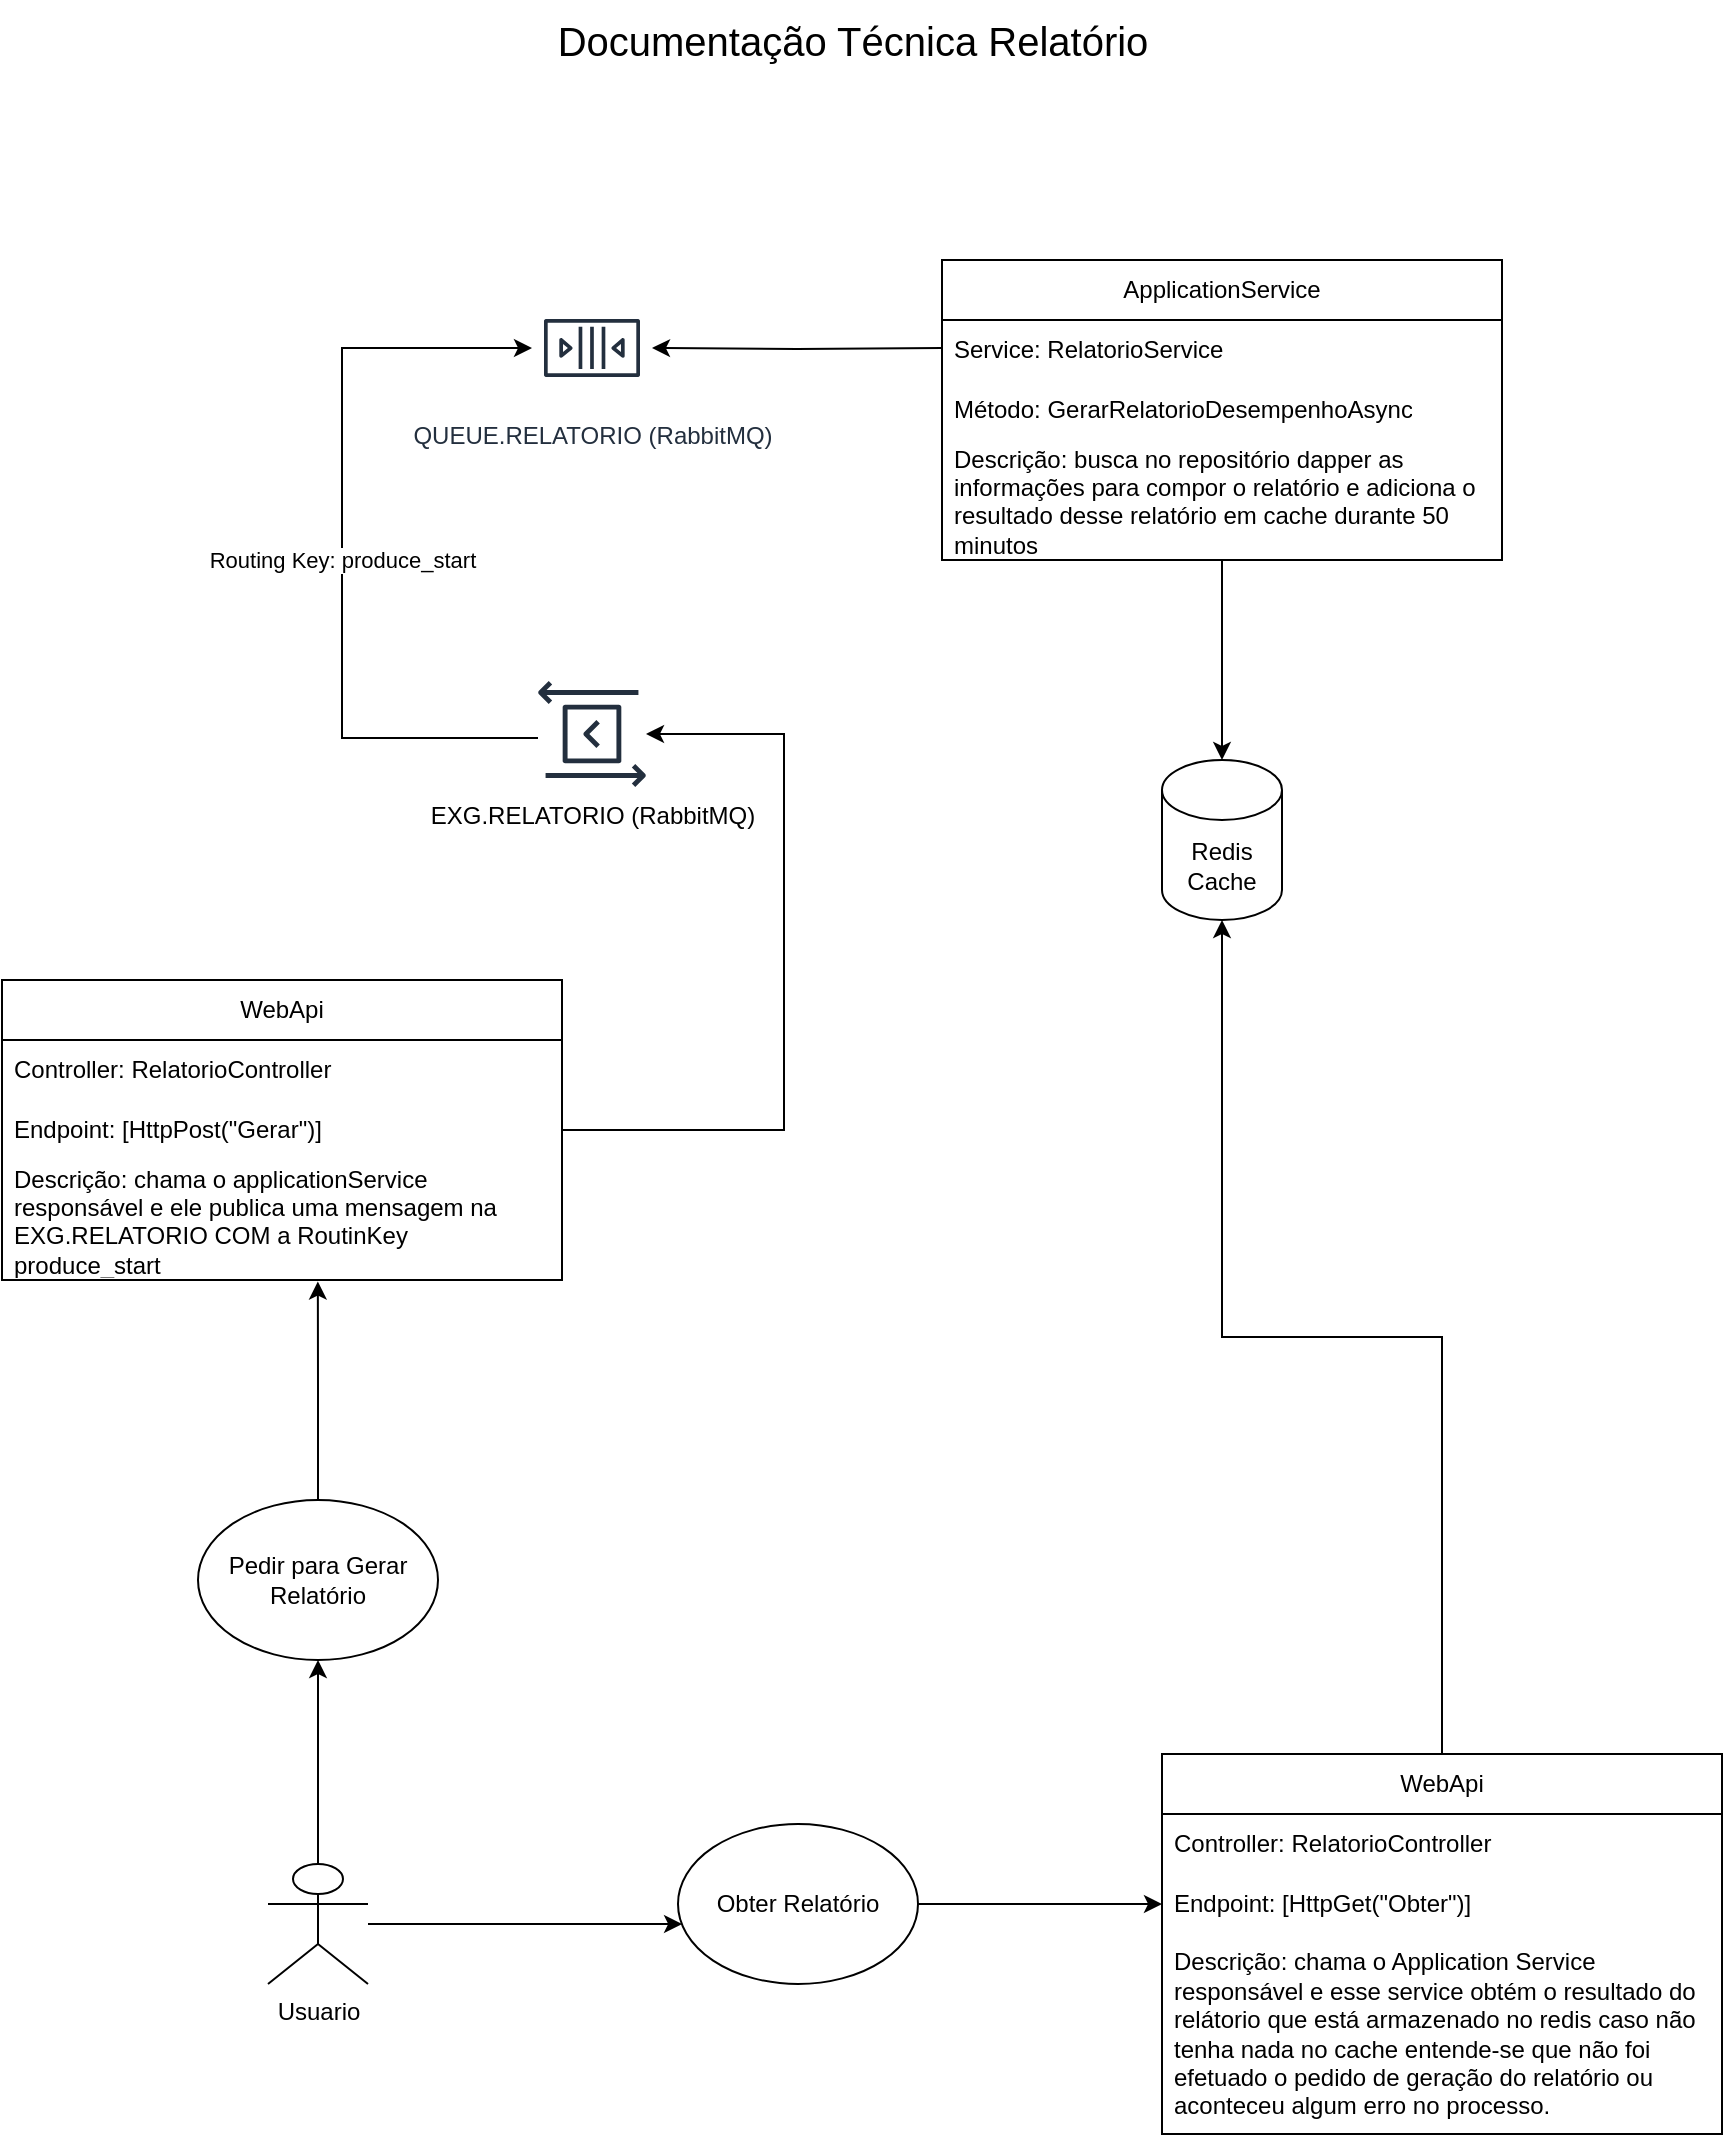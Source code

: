 <mxfile version="24.7.7">
  <diagram name="Página-1" id="fbKrgl6ex-JQyzwefEKs">
    <mxGraphModel dx="1869" dy="575" grid="1" gridSize="10" guides="1" tooltips="1" connect="1" arrows="1" fold="1" page="1" pageScale="1" pageWidth="827" pageHeight="1169" math="0" shadow="0">
      <root>
        <mxCell id="0" />
        <mxCell id="1" parent="0" />
        <mxCell id="KQILi5NAHvfBUOCa5aBi-2" value="Documentação Técnica Relatório" style="text;html=1;align=center;verticalAlign=middle;resizable=0;points=[];autosize=1;strokeColor=none;fillColor=none;fontSize=20;" vertex="1" parent="1">
          <mxGeometry x="135" y="270" width="320" height="40" as="geometry" />
        </mxCell>
        <mxCell id="KQILi5NAHvfBUOCa5aBi-5" value="" style="edgeStyle=orthogonalEdgeStyle;rounded=0;orthogonalLoop=1;jettySize=auto;html=1;" edge="1" parent="1" target="KQILi5NAHvfBUOCa5aBi-4">
          <mxGeometry relative="1" as="geometry">
            <mxPoint x="340" y="444" as="sourcePoint" />
          </mxGeometry>
        </mxCell>
        <mxCell id="KQILi5NAHvfBUOCa5aBi-4" value="QUEUE.RELATORIO (RabbitMQ)&lt;div&gt;&lt;br&gt;&lt;/div&gt;" style="sketch=0;outlineConnect=0;fontColor=#232F3E;gradientColor=none;strokeColor=#232F3E;fillColor=#ffffff;dashed=0;verticalLabelPosition=bottom;verticalAlign=top;align=center;html=1;fontSize=12;fontStyle=0;aspect=fixed;shape=mxgraph.aws4.resourceIcon;resIcon=mxgraph.aws4.queue;" vertex="1" parent="1">
          <mxGeometry x="135" y="414" width="60" height="60" as="geometry" />
        </mxCell>
        <mxCell id="KQILi5NAHvfBUOCa5aBi-9" style="edgeStyle=orthogonalEdgeStyle;rounded=0;orthogonalLoop=1;jettySize=auto;html=1;" edge="1" parent="1" source="KQILi5NAHvfBUOCa5aBi-6" target="KQILi5NAHvfBUOCa5aBi-4">
          <mxGeometry relative="1" as="geometry">
            <mxPoint x="40" y="440" as="targetPoint" />
            <Array as="points">
              <mxPoint x="40" y="639" />
              <mxPoint x="40" y="444" />
            </Array>
          </mxGeometry>
        </mxCell>
        <mxCell id="KQILi5NAHvfBUOCa5aBi-11" value="Routing Key:&amp;nbsp;produce_start" style="edgeLabel;html=1;align=center;verticalAlign=middle;resizable=0;points=[];" vertex="1" connectable="0" parent="KQILi5NAHvfBUOCa5aBi-9">
          <mxGeometry x="-0.579" y="1" relative="1" as="geometry">
            <mxPoint x="-17" y="-90" as="offset" />
          </mxGeometry>
        </mxCell>
        <mxCell id="KQILi5NAHvfBUOCa5aBi-6" value="EXG.RELATORIO (RabbitMQ)&lt;div&gt;&lt;br&gt;&lt;/div&gt;" style="sketch=0;outlineConnect=0;dashed=0;verticalLabelPosition=bottom;verticalAlign=top;align=center;html=1;fontSize=12;fontStyle=0;aspect=fixed;pointerEvents=1;shape=mxgraph.aws4.data_exchange_for_apis;fillColor=#232F3E;strokeColor=#2000BF;" vertex="1" parent="1">
          <mxGeometry x="138" y="610" width="54" height="54" as="geometry" />
        </mxCell>
        <mxCell id="KQILi5NAHvfBUOCa5aBi-28" value="" style="edgeStyle=orthogonalEdgeStyle;rounded=0;orthogonalLoop=1;jettySize=auto;html=1;" edge="1" parent="1" source="KQILi5NAHvfBUOCa5aBi-14" target="KQILi5NAHvfBUOCa5aBi-27">
          <mxGeometry relative="1" as="geometry" />
        </mxCell>
        <mxCell id="KQILi5NAHvfBUOCa5aBi-14" value="ApplicationService" style="swimlane;fontStyle=0;childLayout=stackLayout;horizontal=1;startSize=30;horizontalStack=0;resizeParent=1;resizeParentMax=0;resizeLast=0;collapsible=1;marginBottom=0;whiteSpace=wrap;html=1;" vertex="1" parent="1">
          <mxGeometry x="340" y="400" width="280" height="150" as="geometry">
            <mxRectangle x="340" y="400" width="140" height="30" as="alternateBounds" />
          </mxGeometry>
        </mxCell>
        <mxCell id="KQILi5NAHvfBUOCa5aBi-15" value="Service: RelatorioService" style="text;strokeColor=none;fillColor=none;align=left;verticalAlign=middle;spacingLeft=4;spacingRight=4;overflow=hidden;points=[[0,0.5],[1,0.5]];portConstraint=eastwest;rotatable=0;whiteSpace=wrap;html=1;" vertex="1" parent="KQILi5NAHvfBUOCa5aBi-14">
          <mxGeometry y="30" width="280" height="30" as="geometry" />
        </mxCell>
        <mxCell id="KQILi5NAHvfBUOCa5aBi-16" value="Método: GerarRelatorioDesempenhoAsync" style="text;strokeColor=none;fillColor=none;align=left;verticalAlign=middle;spacingLeft=4;spacingRight=4;overflow=hidden;points=[[0,0.5],[1,0.5]];portConstraint=eastwest;rotatable=0;whiteSpace=wrap;html=1;" vertex="1" parent="KQILi5NAHvfBUOCa5aBi-14">
          <mxGeometry y="60" width="280" height="30" as="geometry" />
        </mxCell>
        <mxCell id="KQILi5NAHvfBUOCa5aBi-26" value="Descrição: busca no repositório dapper as informações para compor o relatório e adiciona o resultado desse relatório em cache durante 50 minutos" style="text;strokeColor=none;fillColor=none;align=left;verticalAlign=middle;spacingLeft=4;spacingRight=4;overflow=hidden;points=[[0,0.5],[1,0.5]];portConstraint=eastwest;rotatable=0;whiteSpace=wrap;html=1;" vertex="1" parent="KQILi5NAHvfBUOCa5aBi-14">
          <mxGeometry y="90" width="280" height="60" as="geometry" />
        </mxCell>
        <mxCell id="KQILi5NAHvfBUOCa5aBi-27" value="Redis Cache" style="shape=cylinder3;whiteSpace=wrap;html=1;boundedLbl=1;backgroundOutline=1;size=15;fillColor=none;" vertex="1" parent="1">
          <mxGeometry x="450" y="650" width="60" height="80" as="geometry" />
        </mxCell>
        <mxCell id="KQILi5NAHvfBUOCa5aBi-49" style="edgeStyle=orthogonalEdgeStyle;rounded=0;orthogonalLoop=1;jettySize=auto;html=1;entryX=0.5;entryY=1;entryDx=0;entryDy=0;" edge="1" parent="1" source="KQILi5NAHvfBUOCa5aBi-29" target="KQILi5NAHvfBUOCa5aBi-34">
          <mxGeometry relative="1" as="geometry" />
        </mxCell>
        <mxCell id="KQILi5NAHvfBUOCa5aBi-29" value="Usuario" style="shape=umlActor;verticalLabelPosition=bottom;verticalAlign=top;html=1;outlineConnect=0;" vertex="1" parent="1">
          <mxGeometry x="3" y="1202" width="50" height="60" as="geometry" />
        </mxCell>
        <mxCell id="KQILi5NAHvfBUOCa5aBi-34" value="Pedir para Gerar Relatório" style="ellipse;whiteSpace=wrap;html=1;fillColor=none;" vertex="1" parent="1">
          <mxGeometry x="-32" y="1020" width="120" height="80" as="geometry" />
        </mxCell>
        <mxCell id="KQILi5NAHvfBUOCa5aBi-43" style="edgeStyle=orthogonalEdgeStyle;rounded=0;orthogonalLoop=1;jettySize=auto;html=1;entryX=0;entryY=0.5;entryDx=0;entryDy=0;" edge="1" parent="1" source="KQILi5NAHvfBUOCa5aBi-35" target="KQILi5NAHvfBUOCa5aBi-40">
          <mxGeometry relative="1" as="geometry" />
        </mxCell>
        <mxCell id="KQILi5NAHvfBUOCa5aBi-35" value="Obter Relatório" style="ellipse;whiteSpace=wrap;html=1;fillColor=none;" vertex="1" parent="1">
          <mxGeometry x="208" y="1182" width="120" height="80" as="geometry" />
        </mxCell>
        <mxCell id="KQILi5NAHvfBUOCa5aBi-36" style="edgeStyle=orthogonalEdgeStyle;rounded=0;orthogonalLoop=1;jettySize=auto;html=1;exitX=0.5;exitY=1;exitDx=0;exitDy=0;" edge="1" parent="1">
          <mxGeometry relative="1" as="geometry">
            <mxPoint x="28" y="1122" as="sourcePoint" />
            <mxPoint x="28" y="1122" as="targetPoint" />
          </mxGeometry>
        </mxCell>
        <mxCell id="KQILi5NAHvfBUOCa5aBi-38" value="WebApi" style="swimlane;fontStyle=0;childLayout=stackLayout;horizontal=1;startSize=30;horizontalStack=0;resizeParent=1;resizeParentMax=0;resizeLast=0;collapsible=1;marginBottom=0;whiteSpace=wrap;html=1;" vertex="1" parent="1">
          <mxGeometry x="450" y="1147" width="280" height="190" as="geometry">
            <mxRectangle x="340" y="400" width="140" height="30" as="alternateBounds" />
          </mxGeometry>
        </mxCell>
        <mxCell id="KQILi5NAHvfBUOCa5aBi-39" value="Controller: RelatorioController" style="text;strokeColor=none;fillColor=none;align=left;verticalAlign=middle;spacingLeft=4;spacingRight=4;overflow=hidden;points=[[0,0.5],[1,0.5]];portConstraint=eastwest;rotatable=0;whiteSpace=wrap;html=1;" vertex="1" parent="KQILi5NAHvfBUOCa5aBi-38">
          <mxGeometry y="30" width="280" height="30" as="geometry" />
        </mxCell>
        <mxCell id="KQILi5NAHvfBUOCa5aBi-40" value="Endpoint: [HttpGet(&quot;Obter&quot;)]" style="text;strokeColor=none;fillColor=none;align=left;verticalAlign=middle;spacingLeft=4;spacingRight=4;overflow=hidden;points=[[0,0.5],[1,0.5]];portConstraint=eastwest;rotatable=0;whiteSpace=wrap;html=1;" vertex="1" parent="KQILi5NAHvfBUOCa5aBi-38">
          <mxGeometry y="60" width="280" height="30" as="geometry" />
        </mxCell>
        <mxCell id="KQILi5NAHvfBUOCa5aBi-41" value="Descrição: chama o Application Service responsável e esse service obtém o resultado do relátorio que está armazenado no redis caso não tenha nada no cache entende-se que não foi efetuado o pedido de geração do relatório ou aconteceu algum erro no processo.&amp;nbsp;" style="text;strokeColor=none;fillColor=none;align=left;verticalAlign=middle;spacingLeft=4;spacingRight=4;overflow=hidden;points=[[0,0.5],[1,0.5]];portConstraint=eastwest;rotatable=0;whiteSpace=wrap;html=1;" vertex="1" parent="KQILi5NAHvfBUOCa5aBi-38">
          <mxGeometry y="90" width="280" height="100" as="geometry" />
        </mxCell>
        <mxCell id="KQILi5NAHvfBUOCa5aBi-42" style="edgeStyle=orthogonalEdgeStyle;rounded=0;orthogonalLoop=1;jettySize=auto;html=1;entryX=0.017;entryY=0.625;entryDx=0;entryDy=0;entryPerimeter=0;" edge="1" parent="1" source="KQILi5NAHvfBUOCa5aBi-29" target="KQILi5NAHvfBUOCa5aBi-35">
          <mxGeometry relative="1" as="geometry" />
        </mxCell>
        <mxCell id="KQILi5NAHvfBUOCa5aBi-44" style="edgeStyle=orthogonalEdgeStyle;rounded=0;orthogonalLoop=1;jettySize=auto;html=1;entryX=0.5;entryY=1;entryDx=0;entryDy=0;entryPerimeter=0;" edge="1" parent="1" source="KQILi5NAHvfBUOCa5aBi-38" target="KQILi5NAHvfBUOCa5aBi-27">
          <mxGeometry relative="1" as="geometry" />
        </mxCell>
        <mxCell id="KQILi5NAHvfBUOCa5aBi-52" style="edgeStyle=orthogonalEdgeStyle;rounded=0;orthogonalLoop=1;jettySize=auto;html=1;" edge="1" parent="1" source="KQILi5NAHvfBUOCa5aBi-45" target="KQILi5NAHvfBUOCa5aBi-6">
          <mxGeometry relative="1" as="geometry">
            <mxPoint x="260" y="640" as="targetPoint" />
            <Array as="points">
              <mxPoint x="261" y="835" />
              <mxPoint x="261" y="637" />
            </Array>
          </mxGeometry>
        </mxCell>
        <mxCell id="KQILi5NAHvfBUOCa5aBi-45" value="WebApi" style="swimlane;fontStyle=0;childLayout=stackLayout;horizontal=1;startSize=30;horizontalStack=0;resizeParent=1;resizeParentMax=0;resizeLast=0;collapsible=1;marginBottom=0;whiteSpace=wrap;html=1;" vertex="1" parent="1">
          <mxGeometry x="-130" y="760" width="280" height="150" as="geometry">
            <mxRectangle x="340" y="400" width="140" height="30" as="alternateBounds" />
          </mxGeometry>
        </mxCell>
        <mxCell id="KQILi5NAHvfBUOCa5aBi-46" value="Controller: RelatorioController" style="text;strokeColor=none;fillColor=none;align=left;verticalAlign=middle;spacingLeft=4;spacingRight=4;overflow=hidden;points=[[0,0.5],[1,0.5]];portConstraint=eastwest;rotatable=0;whiteSpace=wrap;html=1;" vertex="1" parent="KQILi5NAHvfBUOCa5aBi-45">
          <mxGeometry y="30" width="280" height="30" as="geometry" />
        </mxCell>
        <mxCell id="KQILi5NAHvfBUOCa5aBi-47" value="Endpoint: [HttpPost(&quot;Gerar&quot;)]" style="text;strokeColor=none;fillColor=none;align=left;verticalAlign=middle;spacingLeft=4;spacingRight=4;overflow=hidden;points=[[0,0.5],[1,0.5]];portConstraint=eastwest;rotatable=0;whiteSpace=wrap;html=1;" vertex="1" parent="KQILi5NAHvfBUOCa5aBi-45">
          <mxGeometry y="60" width="280" height="30" as="geometry" />
        </mxCell>
        <mxCell id="KQILi5NAHvfBUOCa5aBi-48" value="Descrição: chama o applicationService responsável e ele publica uma mensagem na EXG.RELATORIO COM a RoutinKey produce_start" style="text;strokeColor=none;fillColor=none;align=left;verticalAlign=middle;spacingLeft=4;spacingRight=4;overflow=hidden;points=[[0,0.5],[1,0.5]];portConstraint=eastwest;rotatable=0;whiteSpace=wrap;html=1;" vertex="1" parent="KQILi5NAHvfBUOCa5aBi-45">
          <mxGeometry y="90" width="280" height="60" as="geometry" />
        </mxCell>
        <mxCell id="KQILi5NAHvfBUOCa5aBi-53" style="edgeStyle=orthogonalEdgeStyle;rounded=0;orthogonalLoop=1;jettySize=auto;html=1;entryX=0.564;entryY=1.013;entryDx=0;entryDy=0;entryPerimeter=0;" edge="1" parent="1" source="KQILi5NAHvfBUOCa5aBi-34" target="KQILi5NAHvfBUOCa5aBi-48">
          <mxGeometry relative="1" as="geometry" />
        </mxCell>
      </root>
    </mxGraphModel>
  </diagram>
</mxfile>
